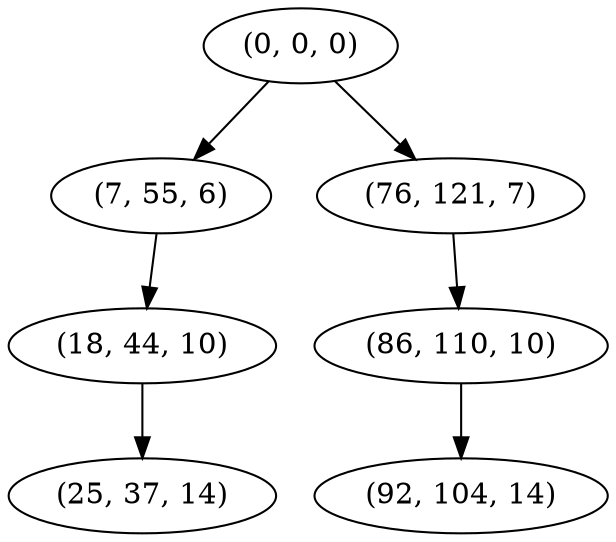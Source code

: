 digraph tree {
    "(0, 0, 0)";
    "(7, 55, 6)";
    "(18, 44, 10)";
    "(25, 37, 14)";
    "(76, 121, 7)";
    "(86, 110, 10)";
    "(92, 104, 14)";
    "(0, 0, 0)" -> "(7, 55, 6)";
    "(0, 0, 0)" -> "(76, 121, 7)";
    "(7, 55, 6)" -> "(18, 44, 10)";
    "(18, 44, 10)" -> "(25, 37, 14)";
    "(76, 121, 7)" -> "(86, 110, 10)";
    "(86, 110, 10)" -> "(92, 104, 14)";
}
